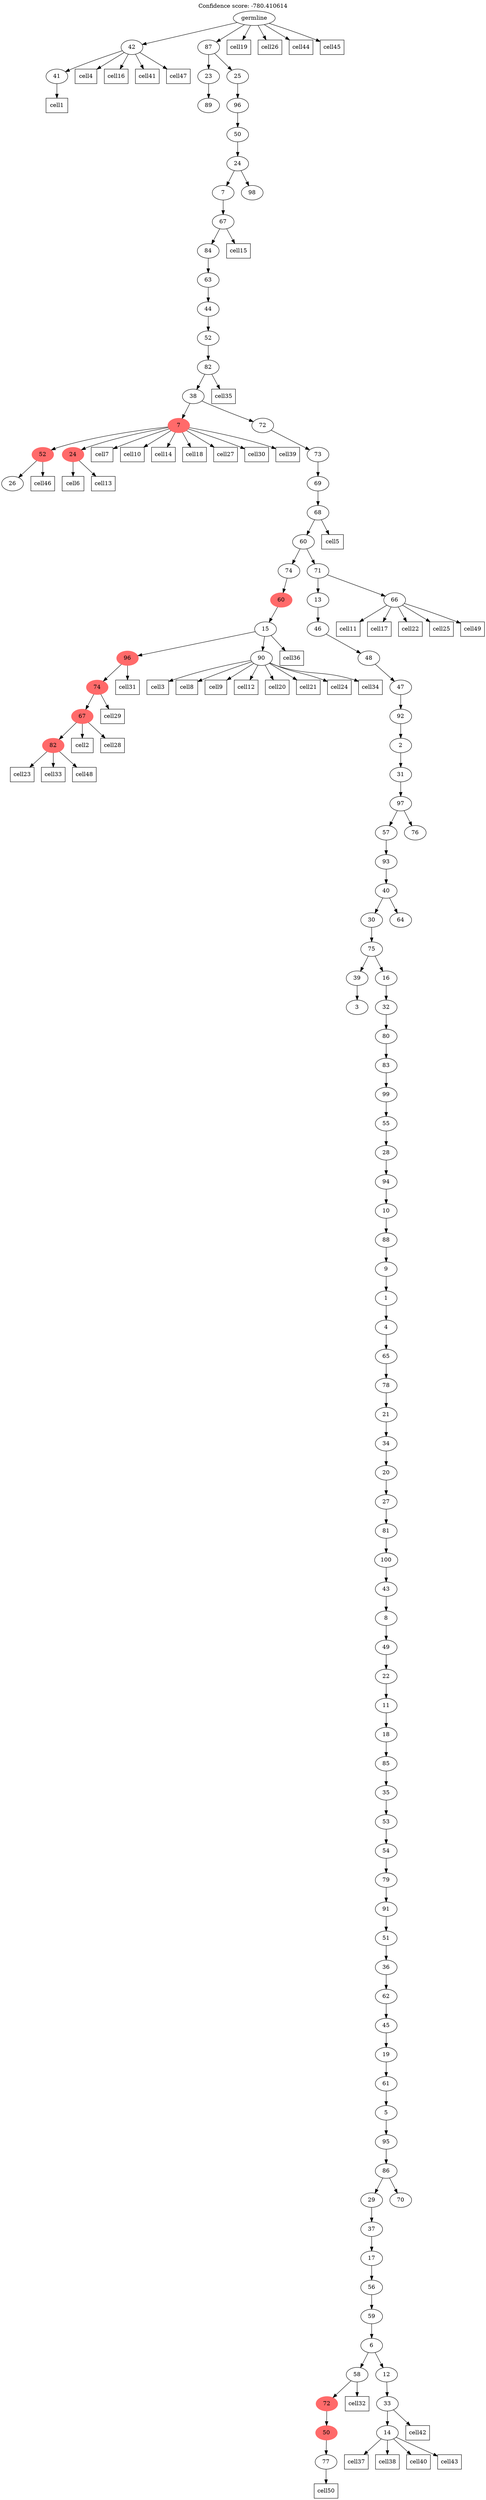digraph g {
	"109" -> "110";
	"110" [label="41"];
	"107" -> "108";
	"108" [label="89"];
	"104" -> "105";
	"105" [label="26"];
	"102" -> "103";
	"103" [color=indianred1, style=filled, label="24"];
	"102" -> "104";
	"104" [color=indianred1, style=filled, label="52"];
	"100" -> "101";
	"101" [color=indianred1, style=filled, label="82"];
	"99" -> "100";
	"100" [color=indianred1, style=filled, label="67"];
	"98" -> "99";
	"99" [color=indianred1, style=filled, label="74"];
	"96" -> "97";
	"97" [label="90"];
	"96" -> "98";
	"98" [color=indianred1, style=filled, label="96"];
	"95" -> "96";
	"96" [label="15"];
	"94" -> "95";
	"95" [color=indianred1, style=filled, label="60"];
	"89" -> "90";
	"90" [label="3"];
	"86" -> "87";
	"87" [label="77"];
	"85" -> "86";
	"86" [color=indianred1, style=filled, label="50"];
	"84" -> "85";
	"85" [color=indianred1, style=filled, label="72"];
	"82" -> "83";
	"83" [label="14"];
	"81" -> "82";
	"82" [label="33"];
	"80" -> "81";
	"81" [label="12"];
	"80" -> "84";
	"84" [label="58"];
	"79" -> "80";
	"80" [label="6"];
	"78" -> "79";
	"79" [label="59"];
	"77" -> "78";
	"78" [label="56"];
	"76" -> "77";
	"77" [label="17"];
	"75" -> "76";
	"76" [label="37"];
	"74" -> "75";
	"75" [label="29"];
	"74" -> "88";
	"88" [label="70"];
	"73" -> "74";
	"74" [label="86"];
	"72" -> "73";
	"73" [label="95"];
	"71" -> "72";
	"72" [label="5"];
	"70" -> "71";
	"71" [label="61"];
	"69" -> "70";
	"70" [label="19"];
	"68" -> "69";
	"69" [label="45"];
	"67" -> "68";
	"68" [label="62"];
	"66" -> "67";
	"67" [label="36"];
	"65" -> "66";
	"66" [label="51"];
	"64" -> "65";
	"65" [label="91"];
	"63" -> "64";
	"64" [label="79"];
	"62" -> "63";
	"63" [label="54"];
	"61" -> "62";
	"62" [label="53"];
	"60" -> "61";
	"61" [label="35"];
	"59" -> "60";
	"60" [label="85"];
	"58" -> "59";
	"59" [label="18"];
	"57" -> "58";
	"58" [label="11"];
	"56" -> "57";
	"57" [label="22"];
	"55" -> "56";
	"56" [label="49"];
	"54" -> "55";
	"55" [label="8"];
	"53" -> "54";
	"54" [label="43"];
	"52" -> "53";
	"53" [label="100"];
	"51" -> "52";
	"52" [label="81"];
	"50" -> "51";
	"51" [label="27"];
	"49" -> "50";
	"50" [label="20"];
	"48" -> "49";
	"49" [label="34"];
	"47" -> "48";
	"48" [label="21"];
	"46" -> "47";
	"47" [label="78"];
	"45" -> "46";
	"46" [label="65"];
	"44" -> "45";
	"45" [label="4"];
	"43" -> "44";
	"44" [label="1"];
	"42" -> "43";
	"43" [label="9"];
	"41" -> "42";
	"42" [label="88"];
	"40" -> "41";
	"41" [label="10"];
	"39" -> "40";
	"40" [label="94"];
	"38" -> "39";
	"39" [label="28"];
	"37" -> "38";
	"38" [label="55"];
	"36" -> "37";
	"37" [label="99"];
	"35" -> "36";
	"36" [label="83"];
	"34" -> "35";
	"35" [label="80"];
	"33" -> "34";
	"34" [label="32"];
	"32" -> "33";
	"33" [label="16"];
	"32" -> "89";
	"89" [label="39"];
	"31" -> "32";
	"32" [label="75"];
	"30" -> "31";
	"31" [label="30"];
	"30" -> "91";
	"91" [label="64"];
	"29" -> "30";
	"30" [label="40"];
	"28" -> "29";
	"29" [label="93"];
	"27" -> "28";
	"28" [label="57"];
	"27" -> "92";
	"92" [label="76"];
	"26" -> "27";
	"27" [label="97"];
	"25" -> "26";
	"26" [label="31"];
	"24" -> "25";
	"25" [label="2"];
	"23" -> "24";
	"24" [label="92"];
	"22" -> "23";
	"23" [label="47"];
	"21" -> "22";
	"22" [label="48"];
	"20" -> "21";
	"21" [label="46"];
	"19" -> "20";
	"20" [label="13"];
	"19" -> "93";
	"93" [label="66"];
	"18" -> "19";
	"19" [label="71"];
	"18" -> "94";
	"94" [label="74"];
	"17" -> "18";
	"18" [label="60"];
	"16" -> "17";
	"17" [label="68"];
	"15" -> "16";
	"16" [label="69"];
	"14" -> "15";
	"15" [label="73"];
	"13" -> "14";
	"14" [label="72"];
	"13" -> "102";
	"102" [color=indianred1, style=filled, label="7"];
	"12" -> "13";
	"13" [label="38"];
	"11" -> "12";
	"12" [label="82"];
	"10" -> "11";
	"11" [label="52"];
	"9" -> "10";
	"10" [label="44"];
	"8" -> "9";
	"9" [label="63"];
	"7" -> "8";
	"8" [label="84"];
	"6" -> "7";
	"7" [label="67"];
	"5" -> "6";
	"6" [label="7"];
	"5" -> "106";
	"106" [label="98"];
	"4" -> "5";
	"5" [label="24"];
	"3" -> "4";
	"4" [label="50"];
	"2" -> "3";
	"3" [label="96"];
	"1" -> "2";
	"2" [label="25"];
	"1" -> "107";
	"107" [label="23"];
	"0" -> "1";
	"1" [label="87"];
	"0" -> "109";
	"109" [label="42"];
	"0" [label="germline"];
	"110" -> "cell1";
	"cell1" [shape=box];
	"100" -> "cell2";
	"cell2" [shape=box];
	"97" -> "cell3";
	"cell3" [shape=box];
	"109" -> "cell4";
	"cell4" [shape=box];
	"17" -> "cell5";
	"cell5" [shape=box];
	"103" -> "cell6";
	"cell6" [shape=box];
	"102" -> "cell7";
	"cell7" [shape=box];
	"97" -> "cell8";
	"cell8" [shape=box];
	"97" -> "cell9";
	"cell9" [shape=box];
	"102" -> "cell10";
	"cell10" [shape=box];
	"93" -> "cell11";
	"cell11" [shape=box];
	"97" -> "cell12";
	"cell12" [shape=box];
	"103" -> "cell13";
	"cell13" [shape=box];
	"102" -> "cell14";
	"cell14" [shape=box];
	"7" -> "cell15";
	"cell15" [shape=box];
	"109" -> "cell16";
	"cell16" [shape=box];
	"93" -> "cell17";
	"cell17" [shape=box];
	"102" -> "cell18";
	"cell18" [shape=box];
	"0" -> "cell19";
	"cell19" [shape=box];
	"97" -> "cell20";
	"cell20" [shape=box];
	"97" -> "cell21";
	"cell21" [shape=box];
	"93" -> "cell22";
	"cell22" [shape=box];
	"101" -> "cell23";
	"cell23" [shape=box];
	"97" -> "cell24";
	"cell24" [shape=box];
	"93" -> "cell25";
	"cell25" [shape=box];
	"0" -> "cell26";
	"cell26" [shape=box];
	"102" -> "cell27";
	"cell27" [shape=box];
	"100" -> "cell28";
	"cell28" [shape=box];
	"99" -> "cell29";
	"cell29" [shape=box];
	"102" -> "cell30";
	"cell30" [shape=box];
	"98" -> "cell31";
	"cell31" [shape=box];
	"84" -> "cell32";
	"cell32" [shape=box];
	"101" -> "cell33";
	"cell33" [shape=box];
	"97" -> "cell34";
	"cell34" [shape=box];
	"12" -> "cell35";
	"cell35" [shape=box];
	"96" -> "cell36";
	"cell36" [shape=box];
	"83" -> "cell37";
	"cell37" [shape=box];
	"83" -> "cell38";
	"cell38" [shape=box];
	"102" -> "cell39";
	"cell39" [shape=box];
	"83" -> "cell40";
	"cell40" [shape=box];
	"109" -> "cell41";
	"cell41" [shape=box];
	"82" -> "cell42";
	"cell42" [shape=box];
	"83" -> "cell43";
	"cell43" [shape=box];
	"0" -> "cell44";
	"cell44" [shape=box];
	"0" -> "cell45";
	"cell45" [shape=box];
	"104" -> "cell46";
	"cell46" [shape=box];
	"109" -> "cell47";
	"cell47" [shape=box];
	"101" -> "cell48";
	"cell48" [shape=box];
	"93" -> "cell49";
	"cell49" [shape=box];
	"87" -> "cell50";
	"cell50" [shape=box];
	labelloc="t";
	label="Confidence score: -780.410614";
}
